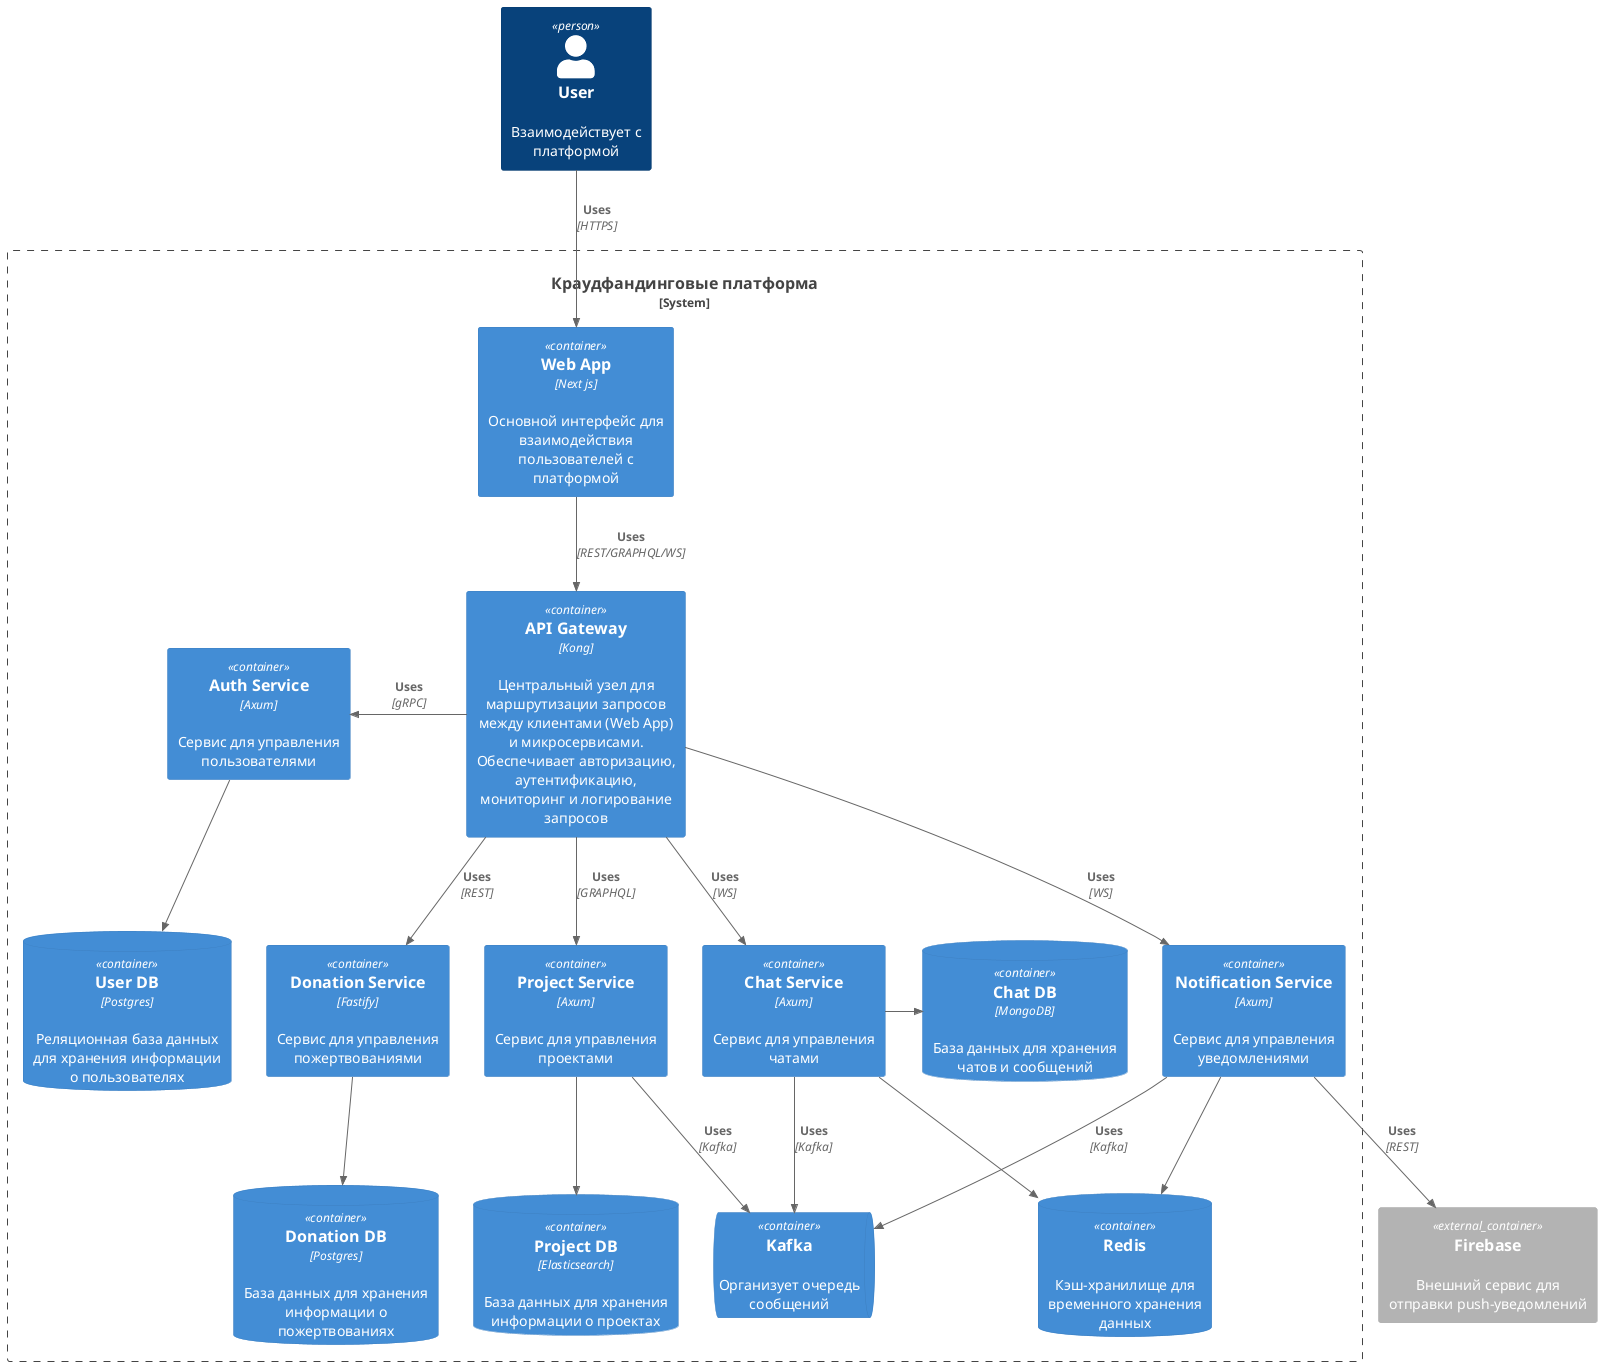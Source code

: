 @startuml C4_Container
!include <C4/C4_Container>

LAYOUT_TOP_DOWN()

Person(user, "User", "Взаимодействует с платформой")
System_Boundary(c1, "Краудфандинговые платформа") {
    Container(web_client, "Web App", "Next js", $descr="Основной интерфейс для взаимодействия пользователей с платформой")
    Container(api_gateway, "API Gateway", "Kong", $descr="Центральный узел для маршрутизации запросов между клиентами (Web App) и микросервисами. Обеспечивает авторизацию, аутентификацию, мониторинг и логирование запросов")
    Container(auth_service, "Auth Service", "Axum", $descr="Сервис для управления пользователями")
    Container(project_service, "Project Service", "Axum", $descr="Сервис для управления проектами")
    Container(donation_service, "Donation Service", "Fastify", $descr="Сервис для управления пожертвованиями")
Container(notification_service, "Notification Service", "Axum", $descr="Сервис для управления уведомлениями")
    Container(chat_service, "Chat Service", "Axum", $descr="Сервис для управления чатами")
    ContainerQueue(kafka, "Kafka",  $descr="Организует очередь сообщений")
    ContainerDb(project_db, "Project DB","Elasticsearch",  $descr="База данных для хранения информации о проектах")
    ContainerDb(user_db, "User DB","Postgres",  $descr="Реляционная база данных для хранения информации о пользователях")
    ContainerDb(donation_db, "Donation DB","Postgres",  $descr="База данных для хранения информации о пожертвованиях")
    ContainerDb(chat_db, "Chat DB","MongoDB",  $descr="База данных для хранения чатов и сообщений")
    ContainerDb(redis, "Redis",  $descr="Кэш-хранилище для временного хранения данных")
}
    Container_Ext(firebase, "Firebase",  $descr="Внешний сервис для отправки push-уведомлений")

Rel(user, web_client, "Uses", "HTTPS")
Rel(web_client, api_gateway, "Uses", "REST/GRAPHQL/WS")
Rel_L(api_gateway, auth_service, "Uses", "gRPC")
Rel(api_gateway, donation_service, "Uses", "REST")
Rel(api_gateway, project_service, "Uses", "GRAPHQL")
Rel(api_gateway, chat_service, "Uses", "WS")
Rel(api_gateway, notification_service, "Uses", "WS")
Rel(notification_service, kafka, "Uses", "Kafka")
Rel(notification_service, redis,)
Rel(notification_service, firebase, "Uses", "REST")
Rel(chat_service, kafka, "Uses", "Kafka")
Rel(chat_service, redis,)
Rel(project_service, kafka, "Uses", "Kafka")
Rel(project_service, project_db, )
Rel(auth_service, user_db, )
Rel(donation_service, donation_db, )
Rel_R(chat_service, chat_db, )
@enduml
